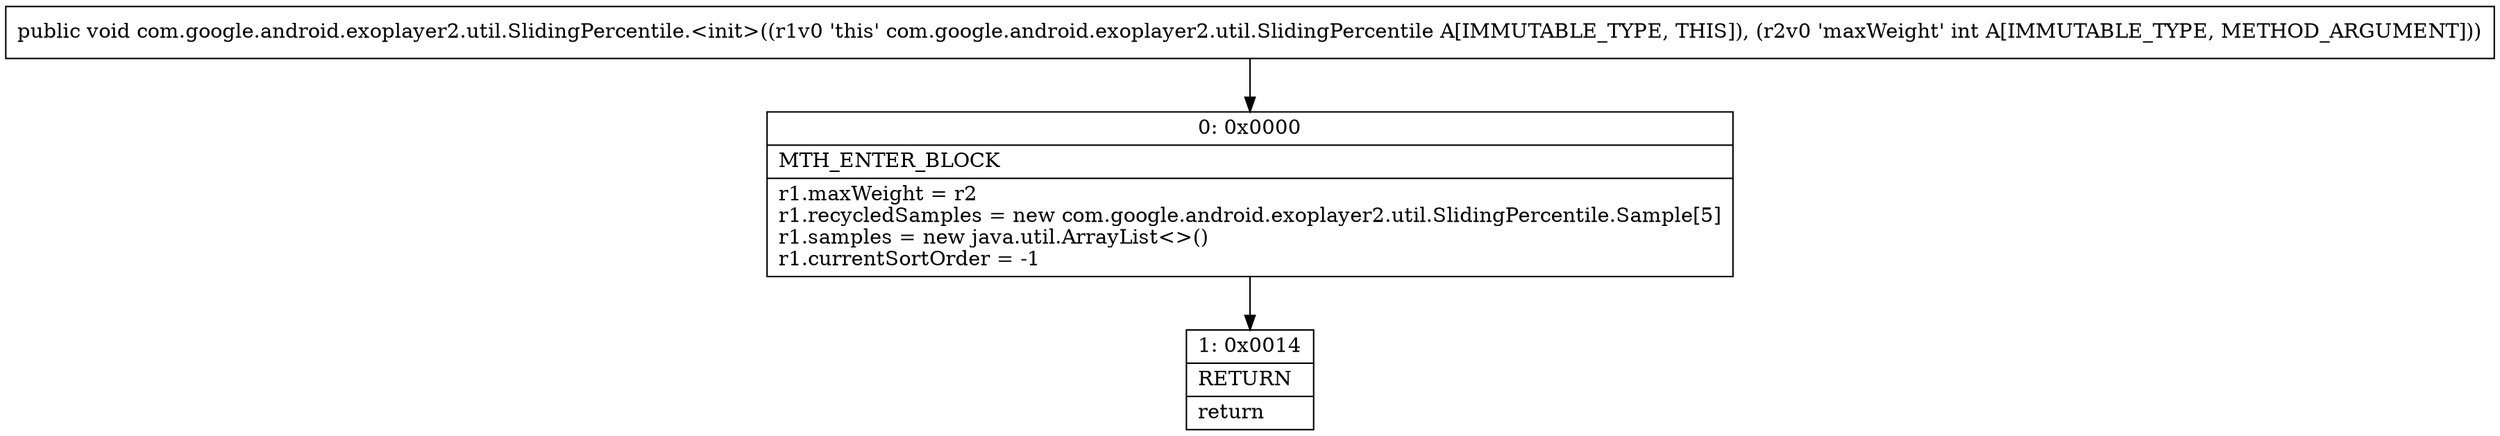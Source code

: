 digraph "CFG forcom.google.android.exoplayer2.util.SlidingPercentile.\<init\>(I)V" {
Node_0 [shape=record,label="{0\:\ 0x0000|MTH_ENTER_BLOCK\l|r1.maxWeight = r2\lr1.recycledSamples = new com.google.android.exoplayer2.util.SlidingPercentile.Sample[5]\lr1.samples = new java.util.ArrayList\<\>()\lr1.currentSortOrder = \-1\l}"];
Node_1 [shape=record,label="{1\:\ 0x0014|RETURN\l|return\l}"];
MethodNode[shape=record,label="{public void com.google.android.exoplayer2.util.SlidingPercentile.\<init\>((r1v0 'this' com.google.android.exoplayer2.util.SlidingPercentile A[IMMUTABLE_TYPE, THIS]), (r2v0 'maxWeight' int A[IMMUTABLE_TYPE, METHOD_ARGUMENT])) }"];
MethodNode -> Node_0;
Node_0 -> Node_1;
}

